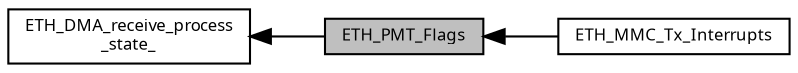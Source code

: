 digraph "ETH_PMT_Flags"
{
  edge [fontname="Sans",fontsize="8",labelfontname="Sans",labelfontsize="8"];
  node [fontname="Sans",fontsize="8",shape=record];
  rankdir=LR;
  Node2 [label="ETH_MMC_Tx_Interrupts",height=0.2,width=0.4,color="black", fillcolor="white", style="filled",URL="$group___e_t_h___m_m_c___tx___interrupts.html",tooltip="Ethernet MMC defines. "];
  Node0 [label="ETH_PMT_Flags",height=0.2,width=0.4,color="black", fillcolor="grey75", style="filled", fontcolor="black"];
  Node1 [label="ETH_DMA_receive_process\l_state_",height=0.2,width=0.4,color="black", fillcolor="white", style="filled",URL="$group___e_t_h___d_m_a__receive__process__state__.html"];
  Node1->Node0 [shape=plaintext, dir="back", style="solid"];
  Node0->Node2 [shape=plaintext, dir="back", style="solid"];
}
